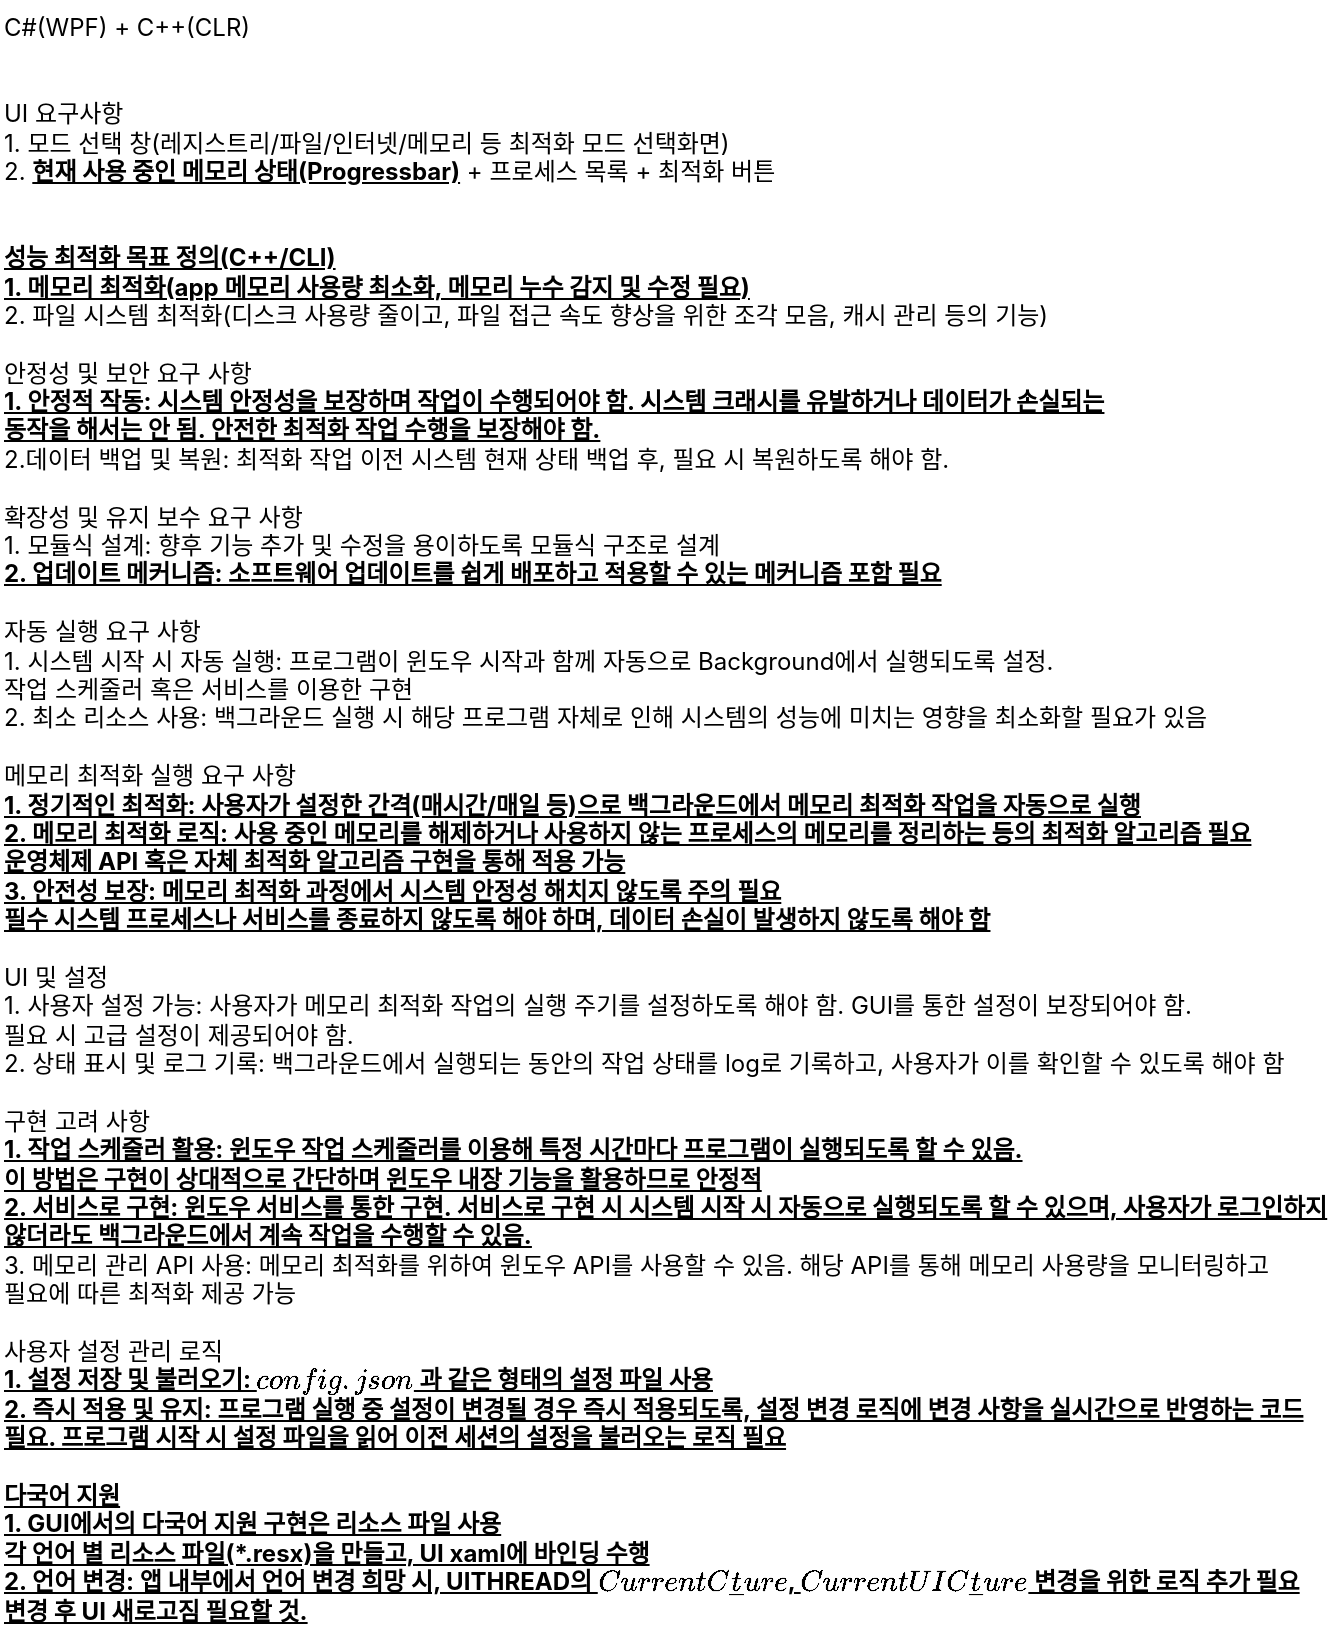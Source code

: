 <mxfile version="23.1.5" type="device" pages="3">
  <diagram name="Note" id="3Zfnaw0pozNmfTe4A1oO">
    <mxGraphModel dx="6231" dy="5565" grid="0" gridSize="10" guides="1" tooltips="1" connect="1" arrows="1" fold="1" page="0" pageScale="1" pageWidth="850" pageHeight="1100" math="0" shadow="0">
      <root>
        <mxCell id="0" />
        <mxCell id="1" parent="0" />
        <mxCell id="xV0zA_bKIiWsqJfg-lMJ-1" value="C#(WPF) + C++(CLR)&lt;br&gt;&lt;br&gt;&lt;br&gt;UI 요구사항&lt;br&gt;1. 모드 선택 창(레지스트리/파일/인터넷/메모리 등 최적화 모드 선택화면)&lt;br&gt;2. &lt;b&gt;&lt;u&gt;현재 사용 중인 메모리 상태(Progressbar)&lt;/u&gt;&lt;/b&gt; + 프로세스 목록 + 최적화 버튼&lt;br&gt;&lt;br&gt;&lt;br&gt;&lt;b&gt;&lt;u&gt;성능 최적화 목표 정의(C++/CLI)&lt;br&gt;1. 메모리 최적화(app 메모리 사용량 최소화, 메모리 누수 감지 및 수정 필요)&lt;/u&gt;&lt;/b&gt;&lt;br&gt;2. 파일 시스템 최적화(디스크 사용량 줄이고, 파일 접근 속도 향상을 위한 조각 모음, 캐시 관리 등의 기능)&lt;br&gt;&lt;br&gt;안정성 및 보안 요구 사항&lt;br&gt;&lt;b&gt;&lt;u&gt;1. 안정적 작동: 시스템 안정성을 보장하며 작업이 수행되어야 함. 시스템 크래시를 유발하거나 데이터가 손실되는&lt;br&gt;동작을 해서는 안 됨. 안전한 최적화 작업 수행을 보장해야 함.&lt;/u&gt;&lt;/b&gt;&lt;br&gt;2.데이터 백업 및 복원: 최적화 작업 이전 시스템 현재 상태 백업 후, 필요 시 복원하도록 해야 함.&lt;br&gt;&lt;br&gt;확장성 및 유지 보수 요구 사항&lt;br&gt;1. 모듈식 설계: 향후 기능 추가 및 수정을 용이하도록 모듈식 구조로 설계&lt;br&gt;&lt;b&gt;&lt;u&gt;2. 업데이트 메커니즘: 소프트웨어 업데이트를 쉽게 배포하고 적용할 수 있는 메커니즘 포함 필요&lt;/u&gt;&lt;/b&gt;&lt;br&gt;&lt;br&gt;자동 실행 요구 사항&lt;br&gt;1. 시스템 시작 시 자동 실행: 프로그램이 윈도우 시작과 함께 자동으로 Background에서 실행되도록 설정.&lt;br&gt;작업 스케줄러 혹은 서비스를 이용한 구현&lt;br&gt;2. 최소 리소스 사용: 백그라운드 실행 시 해당 프로그램 자체로 인해 시스템의 성능에 미치는 영향을 최소화할 필요가 있음&lt;br&gt;&lt;br&gt;메모리 최적화 실행 요구 사항&lt;br&gt;&lt;b&gt;&lt;u&gt;1. 정기적인 최적화: 사용자가 설정한 간격(매시간/매일 등)으로 백그라운드에서 메모리 최적화 작업을 자동으로 실행&lt;br&gt;2. 메모리 최적화 로직: 사용 중인 메모리를 해제하거나 사용하지 않는 프로세스의 메모리를 정리하는 등의 최적화 알고리즘 필요&lt;br&gt;운영체제 API 혹은 자체 최적화 알고리즘 구현을 통해 적용 가능&lt;br&gt;3. 안전성 보장: 메모리 최적화 과정에서 시스템 안정성 해치지 않도록 주의 필요&lt;br&gt;필수 시스템 프로세스나 서비스를 종료하지 않도록 해야 하며, 데이터 손실이 발생하지 않도록 해야 함&lt;/u&gt;&lt;/b&gt;&lt;br&gt;&lt;br&gt;UI 및 설정&lt;br&gt;1. 사용자 설정 가능: 사용자가 메모리 최적화 작업의 실행 주기를 설정하도록 해야 함. GUI를 통한 설정이 보장되어야 함.&lt;br&gt;필요 시 고급 설정이 제공되어야 함.&lt;br&gt;2. 상태 표시 및 로그 기록: 백그라운드에서 실행되는 동안의 작업 상태를 log로 기록하고, 사용자가 이를 확인할 수 있도록 해야 함&lt;br&gt;&lt;br&gt;구현 고려 사항&lt;br&gt;&lt;b&gt;&lt;u&gt;1. 작업 스케줄러 활용: 윈도우 작업 스케줄러를 이용해 특정 시간마다 프로그램이 실행되도록 할 수 있음.&lt;br&gt;이 방법은 구현이 상대적으로 간단하며 윈도우 내장 기능을 활용하므로 안정적&lt;br&gt;2. 서비스로 구현: 윈도우 서비스를 통한 구현. 서비스로 구현 시 시스템 시작 시 자동으로 실행되도록 할 수 있으며, 사용자가 로그인하지&lt;br&gt;않더라도 백그라운드에서 계속 작업을 수행할 수 있음.&lt;/u&gt;&lt;/b&gt;&lt;br&gt;3. 메모리 관리 API 사용: 메모리 최적화를 위하여 윈도우 API를 사용할 수 있음. 해당 API를 통해 메모리 사용량을 모니터링하고&lt;br&gt;필요에 따른 최적화 제공 가능&lt;br&gt;&lt;br&gt;사용자 설정 관리 로직&lt;br&gt;&lt;b&gt;&lt;u&gt;1. 설정 저장 및 불러오기: `config.json` 과 같은 형태의 설정 파일 사용&lt;br&gt;2. 즉시 적용 및 유지: 프로그램 실행 중 설정이 변경될 경우 즉시 적용되도록, 설정 변경 로직에 변경 사항을 실시간으로 반영하는 코드&lt;br&gt;필요. 프로그램 시작 시 설정 파일을 읽어 이전 세션의 설정을 불러오는 로직 필요&lt;br&gt;&lt;/u&gt;&lt;/b&gt;&lt;br&gt;&lt;b&gt;&lt;u&gt;다국어 지원&lt;br&gt;1. GUI에서의 다국어 지원 구현은 리소스 파일 사용&lt;br&gt;각 언어 별 리소스 파일(*.resx)을 만들고, UI xaml에 바인딩 수행&lt;br&gt;2. 언어 변경: 앱 내부에서 언어 변경 희망 시, UITHREAD의 `CurrentCulture`, `CurrentUICulture` 변경을 위한 로직 추가 필요&lt;br&gt;변경 후 UI 새로고짐 필요할 것.&lt;/u&gt;&lt;/b&gt;" style="text;html=1;strokeColor=none;fillColor=none;align=left;verticalAlign=top;rounded=0;fontFamily=SF Pro Display;" parent="1" vertex="1">
          <mxGeometry x="-5030" y="-4598" width="481" height="186" as="geometry" />
        </mxCell>
      </root>
    </mxGraphModel>
  </diagram>
  <diagram id="3BCHhAFJSzbiTQAhJHDq" name="version1">
    <mxGraphModel dx="3433" dy="2341" grid="0" gridSize="10" guides="1" tooltips="1" connect="1" arrows="1" fold="1" page="0" pageScale="1" pageWidth="850" pageHeight="1100" math="0" shadow="0">
      <root>
        <mxCell id="0" />
        <mxCell id="1" parent="0" />
        <mxCell id="a9DMgypwvxQqP-UNIdZI-3" value="Main" style="strokeWidth=1;shadow=0;dashed=0;align=center;html=1;shape=mxgraph.mockup.containers.window;align=left;verticalAlign=top;spacingLeft=8;strokeColor2=#008cff;strokeColor3=#c4c4c4;fontColor=#666666;mainText=;fontSize=17;labelBackgroundColor=none;whiteSpace=wrap;fontFamily=SF Pro Display;" parent="1" vertex="1">
          <mxGeometry x="-1067" y="-1156" width="487" height="297" as="geometry" />
        </mxCell>
        <mxCell id="X2ArkmkqPFS_o3jbjC4S-1" value="Main.xaml" style="text;html=1;strokeColor=none;fillColor=none;align=left;verticalAlign=top;whiteSpace=wrap;rounded=0;fontFamily=SF Pro Display;fontSize=14;" parent="1" vertex="1">
          <mxGeometry x="-1145" y="-1143" width="60" height="30" as="geometry" />
        </mxCell>
        <mxCell id="5NTVVo5ZDTiqUherBxus-1" value="" style="image;sketch=0;aspect=fixed;html=1;points=[];align=center;fontSize=12;image=img/lib/mscae/VirtualMachineWindows.svg;" parent="1" vertex="1">
          <mxGeometry x="-1621.89" y="-1408" width="109.78" height="101" as="geometry" />
        </mxCell>
        <mxCell id="5NTVVo5ZDTiqUherBxus-2" value="Only For Windows" style="text;html=1;strokeColor=none;fillColor=none;align=center;verticalAlign=middle;whiteSpace=wrap;rounded=0;fontFamily=SF Pro Display;fontSize=14;" parent="1" vertex="1">
          <mxGeometry x="-1640" y="-1296" width="146" height="30" as="geometry" />
        </mxCell>
        <mxCell id="5NTVVo5ZDTiqUherBxus-3" value="Visual C++&lt;br&gt;Visual C#" style="text;html=1;strokeColor=none;fillColor=none;align=left;verticalAlign=top;whiteSpace=wrap;rounded=0;fontFamily=SF Pro Display;fontSize=14;" parent="1" vertex="1">
          <mxGeometry x="-1603.11" y="-1243" width="91" height="30" as="geometry" />
        </mxCell>
        <mxCell id="5NTVVo5ZDTiqUherBxus-10" value="Optimize" style="rounded=1;html=1;shadow=0;dashed=0;whiteSpace=wrap;fontSize=14;fillColor=#666666;align=center;strokeColor=#4D4D4D;fontColor=#ffffff;fontFamily=SF Pro Display;" parent="1" vertex="1">
          <mxGeometry x="-1051" y="-1110" width="126" height="30" as="geometry" />
        </mxCell>
        <mxCell id="5NTVVo5ZDTiqUherBxus-11" value="Settings" style="rounded=1;html=1;shadow=0;dashed=0;whiteSpace=wrap;fontSize=14;fillColor=#666666;align=center;strokeColor=#4D4D4D;fontColor=#ffffff;fontFamily=SF Pro Display;" parent="1" vertex="1">
          <mxGeometry x="-910" y="-1110" width="126" height="30" as="geometry" />
        </mxCell>
        <mxCell id="ZVNCuC39Zk1hhesmhONq-1" value="&lt;h1&gt;System Info&lt;/h1&gt;&lt;div&gt;Computer Name:&amp;nbsp;&lt;/div&gt;&lt;div&gt;Operating System:&amp;nbsp;&lt;/div&gt;&lt;div&gt;&lt;br&gt;&lt;/div&gt;&lt;div&gt;Processor:&amp;nbsp;&lt;/div&gt;&lt;div&gt;Memory:&amp;nbsp;&lt;/div&gt;&lt;div&gt;Page file:&amp;nbsp;&lt;/div&gt;" style="text;html=1;strokeColor=none;fillColor=none;spacing=5;spacingTop=-20;overflow=hidden;rounded=0;whiteSpace=wrap;fontFamily=SF Pro Display;" parent="1" vertex="1">
          <mxGeometry x="-1051" y="-1074" width="225" height="149" as="geometry" />
        </mxCell>
        <mxCell id="MeVD-ACa870Jlx9xFW9A-9" style="edgeStyle=orthogonalEdgeStyle;rounded=0;orthogonalLoop=1;jettySize=auto;html=1;" parent="1" source="ZVNCuC39Zk1hhesmhONq-2" target="MeVD-ACa870Jlx9xFW9A-6" edge="1">
          <mxGeometry relative="1" as="geometry" />
        </mxCell>
        <mxCell id="ZVNCuC39Zk1hhesmhONq-2" value="Info" style="rounded=1;html=1;shadow=0;dashed=0;whiteSpace=wrap;fontSize=14;fillColor=#666666;align=center;strokeColor=#4D4D4D;fontColor=#ffffff;fontFamily=SF Pro Display;" parent="1" vertex="1">
          <mxGeometry x="-718.5" y="-1110" width="126" height="30" as="geometry" />
        </mxCell>
        <mxCell id="MeVD-ACa870Jlx9xFW9A-2" value="" style="html=1;shadow=0;dashed=0;shape=mxgraph.bootstrap.rrect;rSize=5;fillColor=#E9ECEF;strokeColor=none;" parent="1" vertex="1">
          <mxGeometry x="-1046" y="-899" width="444" height="20" as="geometry" />
        </mxCell>
        <mxCell id="MeVD-ACa870Jlx9xFW9A-3" value="" style="html=1;shadow=0;dashed=0;shape=mxgraph.bootstrap.leftButton;rSize=5;fillColor=#FFBC26;strokeColor=none;resizeHeight=1;" parent="MeVD-ACa870Jlx9xFW9A-2" vertex="1">
          <mxGeometry width="116" height="20" relative="1" as="geometry" />
        </mxCell>
        <mxCell id="MeVD-ACa870Jlx9xFW9A-4" value="n %" style="text;html=1;strokeColor=none;fillColor=none;align=right;verticalAlign=top;whiteSpace=wrap;rounded=0;fontFamily=SF Pro Display;fontSize=14;" parent="1" vertex="1">
          <mxGeometry x="-662" y="-925" width="60" height="30" as="geometry" />
        </mxCell>
        <mxCell id="MeVD-ACa870Jlx9xFW9A-5" value="mb / mb used" style="text;html=1;strokeColor=none;fillColor=none;align=left;verticalAlign=top;whiteSpace=wrap;rounded=0;fontFamily=SF Pro Display;fontSize=14;" parent="1" vertex="1">
          <mxGeometry x="-1047" y="-925" width="130" height="30" as="geometry" />
        </mxCell>
        <mxCell id="MeVD-ACa870Jlx9xFW9A-6" value="Info" style="strokeWidth=1;shadow=0;dashed=0;align=center;html=1;shape=mxgraph.mockup.containers.window;align=left;verticalAlign=top;spacingLeft=8;strokeColor2=#008cff;strokeColor3=#c4c4c4;fontColor=#666666;mainText=;fontSize=17;labelBackgroundColor=none;whiteSpace=wrap;fontFamily=SF Pro Display;" parent="1" vertex="1">
          <mxGeometry x="-473" y="-1285" width="411" height="205" as="geometry" />
        </mxCell>
        <mxCell id="MeVD-ACa870Jlx9xFW9A-7" value="Info.xaml" style="text;html=1;strokeColor=none;fillColor=none;align=left;verticalAlign=top;whiteSpace=wrap;rounded=0;fontFamily=SF Pro Display;fontSize=14;" parent="1" vertex="1">
          <mxGeometry x="-538" y="-1280" width="60" height="30" as="geometry" />
        </mxCell>
        <mxCell id="MeVD-ACa870Jlx9xFW9A-8" value="Check for update" style="rounded=1;html=1;shadow=0;dashed=0;whiteSpace=wrap;fontSize=14;fillColor=#666666;align=center;strokeColor=#4D4D4D;fontColor=#ffffff;fontFamily=SF Pro Display;" parent="1" vertex="1">
          <mxGeometry x="-449" y="-1232" width="174" height="30" as="geometry" />
        </mxCell>
        <mxCell id="MeVD-ACa870Jlx9xFW9A-10" value="&lt;h1&gt;OptiPulse&lt;/h1&gt;&lt;div&gt;Current Version:&amp;nbsp;&lt;/div&gt;&lt;div&gt;Latest Version:&amp;nbsp;&lt;/div&gt;" style="text;html=1;strokeColor=none;fillColor=none;spacing=5;spacingTop=-20;overflow=hidden;rounded=0;whiteSpace=wrap;fontFamily=SF Pro Display;" parent="1" vertex="1">
          <mxGeometry x="-449" y="-1192" width="226" height="92" as="geometry" />
        </mxCell>
        <mxCell id="MeVD-ACa870Jlx9xFW9A-11" value="Settings" style="strokeWidth=1;shadow=0;dashed=0;align=center;html=1;shape=mxgraph.mockup.containers.window;align=left;verticalAlign=top;spacingLeft=8;strokeColor2=#008cff;strokeColor3=#c4c4c4;fontColor=#666666;mainText=;fontSize=17;labelBackgroundColor=none;whiteSpace=wrap;fontFamily=SF Pro Display;" parent="1" vertex="1">
          <mxGeometry x="-1248" y="-1488" width="450" height="222" as="geometry" />
        </mxCell>
        <mxCell id="MeVD-ACa870Jlx9xFW9A-12" value="Launch on Windows Startup" style="rounded=1;fillColor=#F0F2F5;strokeColor=#D8DCE3;align=left;verticalAlign=middle;fontStyle=0;fontSize=14;labelPosition=right;verticalLabelPosition=middle;spacingLeft=10;html=1;shadow=0;dashed=0;fontFamily=SF Pro Display;" parent="1" vertex="1">
          <mxGeometry x="-1235" y="-1361" width="12" height="12" as="geometry" />
        </mxCell>
        <mxCell id="UaumwbnEJ7-n5Fnz4-d0-1" value="English" style="strokeWidth=1;html=1;shadow=0;dashed=0;shape=mxgraph.ios.iComboBox;spacingTop=2;spacingLeft=2;align=left;strokeColor=#444444;fontColor=#666666;buttonText=;fontSize=12;fillColor=#dddddd;fillColor2=#3D5565;sketch=0;whiteSpace=wrap;fontFamily=SF Pro Display;" parent="1" vertex="1">
          <mxGeometry x="-1159" y="-1439.5" width="131" height="23" as="geometry" />
        </mxCell>
        <mxCell id="UaumwbnEJ7-n5Fnz4-d0-3" value="Language" style="text;html=1;strokeColor=none;fillColor=none;align=left;verticalAlign=top;whiteSpace=wrap;rounded=0;fontFamily=SF Pro Display;fontSize=14;" parent="1" vertex="1">
          <mxGeometry x="-1235" y="-1443" width="60" height="30" as="geometry" />
        </mxCell>
        <mxCell id="UaumwbnEJ7-n5Fnz4-d0-6" value="Apply" style="rounded=1;html=1;shadow=0;dashed=0;whiteSpace=wrap;fontSize=14;fillColor=#666666;align=center;strokeColor=#4D4D4D;fontColor=#ffffff;fontFamily=SF Pro Display;" parent="1" vertex="1">
          <mxGeometry x="-942" y="-1312" width="126" height="30" as="geometry" />
        </mxCell>
        <mxCell id="UaumwbnEJ7-n5Fnz4-d0-7" value="Automatic Optimization Interval" style="text;html=1;strokeColor=none;fillColor=none;align=left;verticalAlign=top;whiteSpace=wrap;rounded=0;fontFamily=SF Pro Display;fontSize=14;" parent="1" vertex="1">
          <mxGeometry x="-1235" y="-1406" width="211" height="30" as="geometry" />
        </mxCell>
        <mxCell id="UaumwbnEJ7-n5Fnz4-d0-8" value="1 hours" style="strokeWidth=1;html=1;shadow=0;dashed=0;shape=mxgraph.ios.iComboBox;spacingTop=2;spacingLeft=2;align=left;strokeColor=#444444;fontColor=#666666;buttonText=;fontSize=12;fillColor=#dddddd;fillColor2=#3D5565;sketch=0;whiteSpace=wrap;fontFamily=SF Pro Display;" parent="1" vertex="1">
          <mxGeometry x="-1021" y="-1402.5" width="131" height="23" as="geometry" />
        </mxCell>
        <mxCell id="UaumwbnEJ7-n5Fnz4-d0-9" style="edgeStyle=orthogonalEdgeStyle;rounded=0;orthogonalLoop=1;jettySize=auto;html=1;entryX=0.698;entryY=1.014;entryDx=0;entryDy=0;entryPerimeter=0;" parent="1" source="5NTVVo5ZDTiqUherBxus-11" target="MeVD-ACa870Jlx9xFW9A-11" edge="1">
          <mxGeometry relative="1" as="geometry" />
        </mxCell>
        <mxCell id="UaumwbnEJ7-n5Fnz4-d0-10" value="Settings.xaml" style="text;html=1;strokeColor=none;fillColor=none;align=left;verticalAlign=top;whiteSpace=wrap;rounded=0;fontFamily=SF Pro Display;fontSize=14;" parent="1" vertex="1">
          <mxGeometry x="-1349" y="-1460" width="60" height="30" as="geometry" />
        </mxCell>
        <mxCell id="yhCnuyUfRfDw0pVGO4mp-2" value="Main" style="swimlane;fontStyle=2;align=center;verticalAlign=top;childLayout=stackLayout;horizontal=1;startSize=26;horizontalStack=0;resizeParent=1;resizeLast=0;collapsible=1;marginBottom=0;rounded=0;shadow=0;strokeWidth=1;fontFamily=SF Pro Display;" parent="1" vertex="1">
          <mxGeometry x="-1231" y="-738" width="193" height="120" as="geometry">
            <mxRectangle x="230" y="140" width="160" height="26" as="alternateBounds" />
          </mxGeometry>
        </mxCell>
        <mxCell id="yhCnuyUfRfDw0pVGO4mp-3" value="- _dataContext : MainViewModel" style="text;align=left;verticalAlign=top;spacingLeft=4;spacingRight=4;overflow=hidden;rotatable=0;points=[[0,0.5],[1,0.5]];portConstraint=eastwest;fontFamily=SF Pro Display;" parent="yhCnuyUfRfDw0pVGO4mp-2" vertex="1">
          <mxGeometry y="26" width="193" height="26" as="geometry" />
        </mxCell>
        <mxCell id="yhCnuyUfRfDw0pVGO4mp-6" value="" style="line;html=1;strokeWidth=1;align=left;verticalAlign=middle;spacingTop=-1;spacingLeft=3;spacingRight=3;rotatable=0;labelPosition=right;points=[];portConstraint=eastwest;fontFamily=SF Pro Display;" parent="yhCnuyUfRfDw0pVGO4mp-2" vertex="1">
          <mxGeometry y="52" width="193" height="8" as="geometry" />
        </mxCell>
        <mxCell id="yhCnuyUfRfDw0pVGO4mp-7" value="+ " style="text;align=left;verticalAlign=top;spacingLeft=4;spacingRight=4;overflow=hidden;rotatable=0;points=[[0,0.5],[1,0.5]];portConstraint=eastwest;fontFamily=SF Pro Display;" parent="yhCnuyUfRfDw0pVGO4mp-2" vertex="1">
          <mxGeometry y="60" width="193" height="26" as="geometry" />
        </mxCell>
        <mxCell id="yhCnuyUfRfDw0pVGO4mp-8" value="" style="line;html=1;strokeWidth=1;align=left;verticalAlign=middle;spacingTop=-1;spacingLeft=3;spacingRight=3;rotatable=0;labelPosition=right;points=[];portConstraint=eastwest;fontFamily=SF Pro Display;" parent="yhCnuyUfRfDw0pVGO4mp-2" vertex="1">
          <mxGeometry y="86" width="193" height="8" as="geometry" />
        </mxCell>
        <mxCell id="yhCnuyUfRfDw0pVGO4mp-9" value="+ " style="text;align=left;verticalAlign=top;spacingLeft=4;spacingRight=4;overflow=hidden;rotatable=0;points=[[0,0.5],[1,0.5]];portConstraint=eastwest;fontFamily=SF Pro Display;" parent="yhCnuyUfRfDw0pVGO4mp-2" vertex="1">
          <mxGeometry y="94" width="193" height="26" as="geometry" />
        </mxCell>
        <mxCell id="D43k7bPSxAePFMjNc4Ca-19" value="Implement" style="edgeStyle=orthogonalEdgeStyle;rounded=0;orthogonalLoop=1;jettySize=auto;html=1;entryX=0.5;entryY=1;entryDx=0;entryDy=0;fontFamily=SF Pro Display;dashed=1;endArrow=block;endFill=0;" parent="1" source="D43k7bPSxAePFMjNc4Ca-1" target="D43k7bPSxAePFMjNc4Ca-17" edge="1">
          <mxGeometry relative="1" as="geometry">
            <Array as="points">
              <mxPoint x="-778" y="-774" />
              <mxPoint x="-655" y="-774" />
            </Array>
          </mxGeometry>
        </mxCell>
        <mxCell id="D43k7bPSxAePFMjNc4Ca-1" value="MainViewModel" style="swimlane;fontStyle=2;align=center;verticalAlign=top;childLayout=stackLayout;horizontal=1;startSize=26;horizontalStack=0;resizeParent=1;resizeLast=0;collapsible=1;marginBottom=0;rounded=0;shadow=0;strokeWidth=1;fontFamily=SF Pro Display;" parent="1" vertex="1">
          <mxGeometry x="-980" y="-760" width="284" height="207" as="geometry">
            <mxRectangle x="230" y="140" width="160" height="26" as="alternateBounds" />
          </mxGeometry>
        </mxCell>
        <mxCell id="D43k7bPSxAePFMjNc4Ca-2" value="-" style="text;align=left;verticalAlign=top;spacingLeft=4;spacingRight=4;overflow=hidden;rotatable=0;points=[[0,0.5],[1,0.5]];portConstraint=eastwest;fontFamily=SF Pro Display;" parent="D43k7bPSxAePFMjNc4Ca-1" vertex="1">
          <mxGeometry y="26" width="284" height="26" as="geometry" />
        </mxCell>
        <mxCell id="D43k7bPSxAePFMjNc4Ca-3" value="" style="line;html=1;strokeWidth=1;align=left;verticalAlign=middle;spacingTop=-1;spacingLeft=3;spacingRight=3;rotatable=0;labelPosition=right;points=[];portConstraint=eastwest;fontFamily=SF Pro Display;" parent="D43k7bPSxAePFMjNc4Ca-1" vertex="1">
          <mxGeometry y="52" width="284" height="8" as="geometry" />
        </mxCell>
        <mxCell id="D43k7bPSxAePFMjNc4Ca-4" value="+ MemoryStatus : int { get; set; }&#xa;+ NavigateSettingsCommand : ICommand { get; }&#xa;+ NavigateInfoCommand : ICommand { get; }&#xa;+ OptimizeMemoryCommand : ICommand { get; }" style="text;align=left;verticalAlign=top;spacingLeft=4;spacingRight=4;overflow=hidden;rotatable=0;points=[[0,0.5],[1,0.5]];portConstraint=eastwest;fontFamily=SF Pro Display;" parent="D43k7bPSxAePFMjNc4Ca-1" vertex="1">
          <mxGeometry y="60" width="284" height="69" as="geometry" />
        </mxCell>
        <mxCell id="D43k7bPSxAePFMjNc4Ca-5" value="" style="line;html=1;strokeWidth=1;align=left;verticalAlign=middle;spacingTop=-1;spacingLeft=3;spacingRight=3;rotatable=0;labelPosition=right;points=[];portConstraint=eastwest;fontFamily=SF Pro Display;" parent="D43k7bPSxAePFMjNc4Ca-1" vertex="1">
          <mxGeometry y="129" width="284" height="8" as="geometry" />
        </mxCell>
        <mxCell id="D43k7bPSxAePFMjNc4Ca-6" value="- NavigateSettings() : void&#xa;- NavigateInfo() : void&#xa;- OptimizeMemory() : void&#xa;+ NotifyPropertyChanged(string) : void" style="text;align=left;verticalAlign=top;spacingLeft=4;spacingRight=4;overflow=hidden;rotatable=0;points=[[0,0.5],[1,0.5]];portConstraint=eastwest;fontFamily=SF Pro Display;" parent="D43k7bPSxAePFMjNc4Ca-1" vertex="1">
          <mxGeometry y="137" width="284" height="70" as="geometry" />
        </mxCell>
        <mxCell id="D43k7bPSxAePFMjNc4Ca-9" value="Composition" style="edgeStyle=orthogonalEdgeStyle;rounded=0;orthogonalLoop=1;jettySize=auto;html=1;entryX=0.5;entryY=0;entryDx=0;entryDy=0;endArrow=diamondThin;endFill=1;" parent="1" source="yhCnuyUfRfDw0pVGO4mp-3" target="D43k7bPSxAePFMjNc4Ca-1" edge="1">
          <mxGeometry x="0.376" y="13" relative="1" as="geometry">
            <Array as="points">
              <mxPoint x="-1014" y="-700" />
              <mxPoint x="-1014" y="-775" />
              <mxPoint x="-838" y="-775" />
            </Array>
            <mxPoint as="offset" />
          </mxGeometry>
        </mxCell>
        <mxCell id="D43k7bPSxAePFMjNc4Ca-17" value="&amp;lt;Interface&amp;gt;&lt;br&gt;INotifyPropertyChanged" style="rounded=0;whiteSpace=wrap;html=1;fontFamily=SF Pro Display;" parent="1" vertex="1">
          <mxGeometry x="-741" y="-836" width="171" height="41" as="geometry" />
        </mxCell>
        <mxCell id="D43k7bPSxAePFMjNc4Ca-20" value="Info" style="swimlane;fontStyle=2;align=center;verticalAlign=top;childLayout=stackLayout;horizontal=1;startSize=26;horizontalStack=0;resizeParent=1;resizeLast=0;collapsible=1;marginBottom=0;rounded=0;shadow=0;strokeWidth=1;fontFamily=SF Pro Display;" parent="1" vertex="1">
          <mxGeometry x="-294" y="-767" width="193" height="120" as="geometry">
            <mxRectangle x="230" y="140" width="160" height="26" as="alternateBounds" />
          </mxGeometry>
        </mxCell>
        <mxCell id="D43k7bPSxAePFMjNc4Ca-21" value="- _dataContext : InfoViewModel" style="text;align=left;verticalAlign=top;spacingLeft=4;spacingRight=4;overflow=hidden;rotatable=0;points=[[0,0.5],[1,0.5]];portConstraint=eastwest;fontFamily=SF Pro Display;" parent="D43k7bPSxAePFMjNc4Ca-20" vertex="1">
          <mxGeometry y="26" width="193" height="26" as="geometry" />
        </mxCell>
        <mxCell id="D43k7bPSxAePFMjNc4Ca-22" value="" style="line;html=1;strokeWidth=1;align=left;verticalAlign=middle;spacingTop=-1;spacingLeft=3;spacingRight=3;rotatable=0;labelPosition=right;points=[];portConstraint=eastwest;fontFamily=SF Pro Display;" parent="D43k7bPSxAePFMjNc4Ca-20" vertex="1">
          <mxGeometry y="52" width="193" height="8" as="geometry" />
        </mxCell>
        <mxCell id="D43k7bPSxAePFMjNc4Ca-23" value="+ " style="text;align=left;verticalAlign=top;spacingLeft=4;spacingRight=4;overflow=hidden;rotatable=0;points=[[0,0.5],[1,0.5]];portConstraint=eastwest;fontFamily=SF Pro Display;" parent="D43k7bPSxAePFMjNc4Ca-20" vertex="1">
          <mxGeometry y="60" width="193" height="26" as="geometry" />
        </mxCell>
        <mxCell id="D43k7bPSxAePFMjNc4Ca-24" value="" style="line;html=1;strokeWidth=1;align=left;verticalAlign=middle;spacingTop=-1;spacingLeft=3;spacingRight=3;rotatable=0;labelPosition=right;points=[];portConstraint=eastwest;fontFamily=SF Pro Display;" parent="D43k7bPSxAePFMjNc4Ca-20" vertex="1">
          <mxGeometry y="86" width="193" height="8" as="geometry" />
        </mxCell>
        <mxCell id="D43k7bPSxAePFMjNc4Ca-25" value="+ " style="text;align=left;verticalAlign=top;spacingLeft=4;spacingRight=4;overflow=hidden;rotatable=0;points=[[0,0.5],[1,0.5]];portConstraint=eastwest;fontFamily=SF Pro Display;" parent="D43k7bPSxAePFMjNc4Ca-20" vertex="1">
          <mxGeometry y="94" width="193" height="26" as="geometry" />
        </mxCell>
        <mxCell id="D43k7bPSxAePFMjNc4Ca-32" value="InfoViewModel" style="swimlane;fontStyle=2;align=center;verticalAlign=top;childLayout=stackLayout;horizontal=1;startSize=26;horizontalStack=0;resizeParent=1;resizeLast=0;collapsible=1;marginBottom=0;rounded=0;shadow=0;strokeWidth=1;fontFamily=SF Pro Display;" parent="1" vertex="1">
          <mxGeometry x="-563" y="-675" width="237" height="136" as="geometry">
            <mxRectangle x="230" y="140" width="160" height="26" as="alternateBounds" />
          </mxGeometry>
        </mxCell>
        <mxCell id="D43k7bPSxAePFMjNc4Ca-33" value="-" style="text;align=left;verticalAlign=top;spacingLeft=4;spacingRight=4;overflow=hidden;rotatable=0;points=[[0,0.5],[1,0.5]];portConstraint=eastwest;fontFamily=SF Pro Display;" parent="D43k7bPSxAePFMjNc4Ca-32" vertex="1">
          <mxGeometry y="26" width="237" height="26" as="geometry" />
        </mxCell>
        <mxCell id="D43k7bPSxAePFMjNc4Ca-34" value="" style="line;html=1;strokeWidth=1;align=left;verticalAlign=middle;spacingTop=-1;spacingLeft=3;spacingRight=3;rotatable=0;labelPosition=right;points=[];portConstraint=eastwest;fontFamily=SF Pro Display;" parent="D43k7bPSxAePFMjNc4Ca-32" vertex="1">
          <mxGeometry y="52" width="237" height="8" as="geometry" />
        </mxCell>
        <mxCell id="D43k7bPSxAePFMjNc4Ca-35" value="+ CheckForUpdateCommand : ICommand" style="text;align=left;verticalAlign=top;spacingLeft=4;spacingRight=4;overflow=hidden;rotatable=0;points=[[0,0.5],[1,0.5]];portConstraint=eastwest;fontFamily=SF Pro Display;" parent="D43k7bPSxAePFMjNc4Ca-32" vertex="1">
          <mxGeometry y="60" width="237" height="26" as="geometry" />
        </mxCell>
        <mxCell id="D43k7bPSxAePFMjNc4Ca-36" value="" style="line;html=1;strokeWidth=1;align=left;verticalAlign=middle;spacingTop=-1;spacingLeft=3;spacingRight=3;rotatable=0;labelPosition=right;points=[];portConstraint=eastwest;fontFamily=SF Pro Display;" parent="D43k7bPSxAePFMjNc4Ca-32" vertex="1">
          <mxGeometry y="86" width="237" height="8" as="geometry" />
        </mxCell>
        <mxCell id="D43k7bPSxAePFMjNc4Ca-37" value="- CheckForUpdate() : void&#xa;+ NotifyPropertyChanged(string) : void" style="text;align=left;verticalAlign=top;spacingLeft=4;spacingRight=4;overflow=hidden;rotatable=0;points=[[0,0.5],[1,0.5]];portConstraint=eastwest;fontFamily=SF Pro Display;" parent="D43k7bPSxAePFMjNc4Ca-32" vertex="1">
          <mxGeometry y="94" width="237" height="42" as="geometry" />
        </mxCell>
        <mxCell id="D43k7bPSxAePFMjNc4Ca-41" value="SettingsViewModel" style="swimlane;fontStyle=2;align=center;verticalAlign=top;childLayout=stackLayout;horizontal=1;startSize=26;horizontalStack=0;resizeParent=1;resizeLast=0;collapsible=1;marginBottom=0;rounded=0;shadow=0;strokeWidth=1;fontFamily=SF Pro Display;" parent="1" vertex="1">
          <mxGeometry x="-948" y="-239" width="239" height="136" as="geometry">
            <mxRectangle x="230" y="140" width="160" height="26" as="alternateBounds" />
          </mxGeometry>
        </mxCell>
        <mxCell id="D43k7bPSxAePFMjNc4Ca-42" value="-" style="text;align=left;verticalAlign=top;spacingLeft=4;spacingRight=4;overflow=hidden;rotatable=0;points=[[0,0.5],[1,0.5]];portConstraint=eastwest;fontFamily=SF Pro Display;" parent="D43k7bPSxAePFMjNc4Ca-41" vertex="1">
          <mxGeometry y="26" width="239" height="26" as="geometry" />
        </mxCell>
        <mxCell id="D43k7bPSxAePFMjNc4Ca-43" value="" style="line;html=1;strokeWidth=1;align=left;verticalAlign=middle;spacingTop=-1;spacingLeft=3;spacingRight=3;rotatable=0;labelPosition=right;points=[];portConstraint=eastwest;fontFamily=SF Pro Display;" parent="D43k7bPSxAePFMjNc4Ca-41" vertex="1">
          <mxGeometry y="52" width="239" height="8" as="geometry" />
        </mxCell>
        <mxCell id="D43k7bPSxAePFMjNc4Ca-44" value="+ ApplyCommand : ICommand" style="text;align=left;verticalAlign=top;spacingLeft=4;spacingRight=4;overflow=hidden;rotatable=0;points=[[0,0.5],[1,0.5]];portConstraint=eastwest;fontFamily=SF Pro Display;" parent="D43k7bPSxAePFMjNc4Ca-41" vertex="1">
          <mxGeometry y="60" width="239" height="26" as="geometry" />
        </mxCell>
        <mxCell id="D43k7bPSxAePFMjNc4Ca-45" value="" style="line;html=1;strokeWidth=1;align=left;verticalAlign=middle;spacingTop=-1;spacingLeft=3;spacingRight=3;rotatable=0;labelPosition=right;points=[];portConstraint=eastwest;fontFamily=SF Pro Display;" parent="D43k7bPSxAePFMjNc4Ca-41" vertex="1">
          <mxGeometry y="86" width="239" height="8" as="geometry" />
        </mxCell>
        <mxCell id="D43k7bPSxAePFMjNc4Ca-46" value="- ApplySettings() : void&#xa;+ NotifyPropertyChanged(string) : void" style="text;align=left;verticalAlign=top;spacingLeft=4;spacingRight=4;overflow=hidden;rotatable=0;points=[[0,0.5],[1,0.5]];portConstraint=eastwest;fontFamily=SF Pro Display;" parent="D43k7bPSxAePFMjNc4Ca-41" vertex="1">
          <mxGeometry y="94" width="239" height="42" as="geometry" />
        </mxCell>
        <mxCell id="D43k7bPSxAePFMjNc4Ca-47" value="Implement" style="edgeStyle=orthogonalEdgeStyle;rounded=0;orthogonalLoop=1;jettySize=auto;html=1;entryX=0.838;entryY=1.016;entryDx=0;entryDy=0;entryPerimeter=0;endArrow=block;endFill=0;dashed=1;" parent="1" source="D43k7bPSxAePFMjNc4Ca-32" target="D43k7bPSxAePFMjNc4Ca-17" edge="1">
          <mxGeometry x="-0.285" y="-11" relative="1" as="geometry">
            <mxPoint x="-494.81" y="-733.959" as="targetPoint" />
            <Array as="points">
              <mxPoint x="-422" y="-704" />
              <mxPoint x="-598" y="-704" />
            </Array>
            <mxPoint as="offset" />
          </mxGeometry>
        </mxCell>
        <mxCell id="D43k7bPSxAePFMjNc4Ca-48" value="Implement" style="edgeStyle=orthogonalEdgeStyle;rounded=0;orthogonalLoop=1;jettySize=auto;html=1;entryX=0.653;entryY=1.001;entryDx=0;entryDy=0;entryPerimeter=0;dashed=1;endArrow=block;endFill=0;" parent="1" source="D43k7bPSxAePFMjNc4Ca-41" target="D43k7bPSxAePFMjNc4Ca-17" edge="1">
          <mxGeometry relative="1" as="geometry" />
        </mxCell>
        <mxCell id="D43k7bPSxAePFMjNc4Ca-49" value="Settings" style="swimlane;fontStyle=2;align=center;verticalAlign=top;childLayout=stackLayout;horizontal=1;startSize=26;horizontalStack=0;resizeParent=1;resizeLast=0;collapsible=1;marginBottom=0;rounded=0;shadow=0;strokeWidth=1;fontFamily=SF Pro Display;" parent="1" vertex="1">
          <mxGeometry x="-649" y="-337" width="160" height="120" as="geometry">
            <mxRectangle x="230" y="140" width="160" height="26" as="alternateBounds" />
          </mxGeometry>
        </mxCell>
        <mxCell id="D43k7bPSxAePFMjNc4Ca-50" value="-" style="text;align=left;verticalAlign=top;spacingLeft=4;spacingRight=4;overflow=hidden;rotatable=0;points=[[0,0.5],[1,0.5]];portConstraint=eastwest;fontFamily=SF Pro Display;" parent="D43k7bPSxAePFMjNc4Ca-49" vertex="1">
          <mxGeometry y="26" width="160" height="26" as="geometry" />
        </mxCell>
        <mxCell id="D43k7bPSxAePFMjNc4Ca-51" value="" style="line;html=1;strokeWidth=1;align=left;verticalAlign=middle;spacingTop=-1;spacingLeft=3;spacingRight=3;rotatable=0;labelPosition=right;points=[];portConstraint=eastwest;fontFamily=SF Pro Display;" parent="D43k7bPSxAePFMjNc4Ca-49" vertex="1">
          <mxGeometry y="52" width="160" height="8" as="geometry" />
        </mxCell>
        <mxCell id="D43k7bPSxAePFMjNc4Ca-52" value="+ " style="text;align=left;verticalAlign=top;spacingLeft=4;spacingRight=4;overflow=hidden;rotatable=0;points=[[0,0.5],[1,0.5]];portConstraint=eastwest;fontFamily=SF Pro Display;" parent="D43k7bPSxAePFMjNc4Ca-49" vertex="1">
          <mxGeometry y="60" width="160" height="26" as="geometry" />
        </mxCell>
        <mxCell id="D43k7bPSxAePFMjNc4Ca-53" value="" style="line;html=1;strokeWidth=1;align=left;verticalAlign=middle;spacingTop=-1;spacingLeft=3;spacingRight=3;rotatable=0;labelPosition=right;points=[];portConstraint=eastwest;fontFamily=SF Pro Display;" parent="D43k7bPSxAePFMjNc4Ca-49" vertex="1">
          <mxGeometry y="86" width="160" height="8" as="geometry" />
        </mxCell>
        <mxCell id="D43k7bPSxAePFMjNc4Ca-54" value="+ " style="text;align=left;verticalAlign=top;spacingLeft=4;spacingRight=4;overflow=hidden;rotatable=0;points=[[0,0.5],[1,0.5]];portConstraint=eastwest;fontFamily=SF Pro Display;" parent="D43k7bPSxAePFMjNc4Ca-49" vertex="1">
          <mxGeometry y="94" width="160" height="26" as="geometry" />
        </mxCell>
        <mxCell id="D43k7bPSxAePFMjNc4Ca-56" value="Composition" style="edgeStyle=orthogonalEdgeStyle;rounded=0;orthogonalLoop=1;jettySize=auto;html=1;entryX=0.685;entryY=-0.004;entryDx=0;entryDy=0;entryPerimeter=0;endArrow=diamondThin;endFill=1;" parent="1" source="D43k7bPSxAePFMjNc4Ca-50" target="D43k7bPSxAePFMjNc4Ca-41" edge="1">
          <mxGeometry x="0.035" y="-16" relative="1" as="geometry">
            <Array as="points">
              <mxPoint x="-785" y="-300" />
              <mxPoint x="-785" y="-246" />
              <mxPoint x="-784" y="-246" />
            </Array>
            <mxPoint as="offset" />
          </mxGeometry>
        </mxCell>
        <mxCell id="D43k7bPSxAePFMjNc4Ca-57" value="Composition" style="edgeStyle=orthogonalEdgeStyle;rounded=0;orthogonalLoop=1;jettySize=auto;html=1;entryX=0.663;entryY=-0.002;entryDx=0;entryDy=0;entryPerimeter=0;endArrow=diamondThin;endFill=1;" parent="1" source="D43k7bPSxAePFMjNc4Ca-21" target="D43k7bPSxAePFMjNc4Ca-32" edge="1">
          <mxGeometry x="-0.31" y="-13" relative="1" as="geometry">
            <mxPoint as="offset" />
          </mxGeometry>
        </mxCell>
        <mxCell id="D43k7bPSxAePFMjNc4Ca-65" value="Implement" style="edgeStyle=orthogonalEdgeStyle;rounded=0;orthogonalLoop=1;jettySize=auto;html=1;entryX=0.5;entryY=1;entryDx=0;entryDy=0;endArrow=block;endFill=0;dashed=1;" parent="1" source="D43k7bPSxAePFMjNc4Ca-58" target="D43k7bPSxAePFMjNc4Ca-64" edge="1">
          <mxGeometry relative="1" as="geometry" />
        </mxCell>
        <mxCell id="D43k7bPSxAePFMjNc4Ca-66" value="Composition" style="edgeStyle=orthogonalEdgeStyle;rounded=0;orthogonalLoop=1;jettySize=auto;html=1;entryX=1;entryY=0.5;entryDx=0;entryDy=0;endArrow=diamondThin;endFill=1;" parent="1" source="D43k7bPSxAePFMjNc4Ca-58" target="D43k7bPSxAePFMjNc4Ca-4" edge="1">
          <mxGeometry x="-0.092" relative="1" as="geometry">
            <Array as="points">
              <mxPoint x="-930" y="-538" />
              <mxPoint x="-644" y="-538" />
              <mxPoint x="-644" y="-665" />
              <mxPoint x="-691" y="-665" />
            </Array>
            <mxPoint as="offset" />
          </mxGeometry>
        </mxCell>
        <mxCell id="D43k7bPSxAePFMjNc4Ca-58" value="RelayCommand" style="swimlane;fontStyle=2;align=center;verticalAlign=top;childLayout=stackLayout;horizontal=1;startSize=26;horizontalStack=0;resizeParent=1;resizeLast=0;collapsible=1;marginBottom=0;rounded=0;shadow=0;strokeWidth=1;fontFamily=SF Pro Display;" parent="1" vertex="1">
          <mxGeometry x="-1038" y="-476" width="179" height="120" as="geometry">
            <mxRectangle x="230" y="140" width="160" height="26" as="alternateBounds" />
          </mxGeometry>
        </mxCell>
        <mxCell id="D43k7bPSxAePFMjNc4Ca-59" value="-" style="text;align=left;verticalAlign=top;spacingLeft=4;spacingRight=4;overflow=hidden;rotatable=0;points=[[0,0.5],[1,0.5]];portConstraint=eastwest;fontFamily=SF Pro Display;" parent="D43k7bPSxAePFMjNc4Ca-58" vertex="1">
          <mxGeometry y="26" width="179" height="26" as="geometry" />
        </mxCell>
        <mxCell id="D43k7bPSxAePFMjNc4Ca-60" value="" style="line;html=1;strokeWidth=1;align=left;verticalAlign=middle;spacingTop=-1;spacingLeft=3;spacingRight=3;rotatable=0;labelPosition=right;points=[];portConstraint=eastwest;fontFamily=SF Pro Display;" parent="D43k7bPSxAePFMjNc4Ca-58" vertex="1">
          <mxGeometry y="52" width="179" height="8" as="geometry" />
        </mxCell>
        <mxCell id="D43k7bPSxAePFMjNc4Ca-61" value="+ " style="text;align=left;verticalAlign=top;spacingLeft=4;spacingRight=4;overflow=hidden;rotatable=0;points=[[0,0.5],[1,0.5]];portConstraint=eastwest;fontFamily=SF Pro Display;" parent="D43k7bPSxAePFMjNc4Ca-58" vertex="1">
          <mxGeometry y="60" width="179" height="26" as="geometry" />
        </mxCell>
        <mxCell id="D43k7bPSxAePFMjNc4Ca-62" value="" style="line;html=1;strokeWidth=1;align=left;verticalAlign=middle;spacingTop=-1;spacingLeft=3;spacingRight=3;rotatable=0;labelPosition=right;points=[];portConstraint=eastwest;fontFamily=SF Pro Display;" parent="D43k7bPSxAePFMjNc4Ca-58" vertex="1">
          <mxGeometry y="86" width="179" height="8" as="geometry" />
        </mxCell>
        <mxCell id="D43k7bPSxAePFMjNc4Ca-63" value="+ " style="text;align=left;verticalAlign=top;spacingLeft=4;spacingRight=4;overflow=hidden;rotatable=0;points=[[0,0.5],[1,0.5]];portConstraint=eastwest;fontFamily=SF Pro Display;" parent="D43k7bPSxAePFMjNc4Ca-58" vertex="1">
          <mxGeometry y="94" width="179" height="26" as="geometry" />
        </mxCell>
        <mxCell id="D43k7bPSxAePFMjNc4Ca-64" value="&amp;lt;Interface&amp;gt;&lt;br&gt;ICommand" style="rounded=0;whiteSpace=wrap;html=1;fontFamily=SF Pro Display;" parent="1" vertex="1">
          <mxGeometry x="-1187" y="-559" width="171" height="41" as="geometry" />
        </mxCell>
        <mxCell id="D43k7bPSxAePFMjNc4Ca-73" value="NativeCode" style="swimlane;fontStyle=2;align=center;verticalAlign=top;childLayout=stackLayout;horizontal=1;startSize=26;horizontalStack=0;resizeParent=1;resizeLast=0;collapsible=1;marginBottom=0;rounded=0;shadow=0;strokeWidth=1;fontFamily=SF Pro Display;strokeColor=#FF73DE;" parent="1" vertex="1">
          <mxGeometry x="-1568" y="-561" width="179" height="120" as="geometry">
            <mxRectangle x="230" y="140" width="160" height="26" as="alternateBounds" />
          </mxGeometry>
        </mxCell>
        <mxCell id="D43k7bPSxAePFMjNc4Ca-74" value="-" style="text;align=left;verticalAlign=top;spacingLeft=4;spacingRight=4;overflow=hidden;rotatable=0;points=[[0,0.5],[1,0.5]];portConstraint=eastwest;fontFamily=SF Pro Display;" parent="D43k7bPSxAePFMjNc4Ca-73" vertex="1">
          <mxGeometry y="26" width="179" height="26" as="geometry" />
        </mxCell>
        <mxCell id="D43k7bPSxAePFMjNc4Ca-75" value="" style="line;html=1;strokeWidth=1;align=left;verticalAlign=middle;spacingTop=-1;spacingLeft=3;spacingRight=3;rotatable=0;labelPosition=right;points=[];portConstraint=eastwest;fontFamily=SF Pro Display;strokeColor=#FF73DE;" parent="D43k7bPSxAePFMjNc4Ca-73" vertex="1">
          <mxGeometry y="52" width="179" height="8" as="geometry" />
        </mxCell>
        <mxCell id="D43k7bPSxAePFMjNc4Ca-76" value="+ " style="text;align=left;verticalAlign=top;spacingLeft=4;spacingRight=4;overflow=hidden;rotatable=0;points=[[0,0.5],[1,0.5]];portConstraint=eastwest;fontFamily=SF Pro Display;" parent="D43k7bPSxAePFMjNc4Ca-73" vertex="1">
          <mxGeometry y="60" width="179" height="26" as="geometry" />
        </mxCell>
        <mxCell id="D43k7bPSxAePFMjNc4Ca-77" value="" style="line;html=1;strokeWidth=1;align=left;verticalAlign=middle;spacingTop=-1;spacingLeft=3;spacingRight=3;rotatable=0;labelPosition=right;points=[];portConstraint=eastwest;fontFamily=SF Pro Display;strokeColor=#FF73DE;" parent="D43k7bPSxAePFMjNc4Ca-73" vertex="1">
          <mxGeometry y="86" width="179" height="8" as="geometry" />
        </mxCell>
        <mxCell id="D43k7bPSxAePFMjNc4Ca-78" value="+ " style="text;align=left;verticalAlign=top;spacingLeft=4;spacingRight=4;overflow=hidden;rotatable=0;points=[[0,0.5],[1,0.5]];portConstraint=eastwest;fontFamily=SF Pro Display;" parent="D43k7bPSxAePFMjNc4Ca-73" vertex="1">
          <mxGeometry y="94" width="179" height="26" as="geometry" />
        </mxCell>
        <mxCell id="l0GwzDRgp9mUON3SJ-a9-1" value="&lt;div style=&quot;text-align: left; font-size: 18px;&quot;&gt;&lt;span style=&quot;font-family: &amp;quot;SF Pro Display&amp;quot;; background-color: initial;&quot;&gt;&lt;font style=&quot;font-size: 18px;&quot;&gt;&lt;b style=&quot;&quot;&gt;C++(Back) CLI :&amp;nbsp;&lt;/b&gt;&lt;/font&gt;&lt;/span&gt;&lt;/div&gt;&lt;div style=&quot;text-align: left; font-size: 18px;&quot;&gt;&lt;span style=&quot;font-family: &amp;quot;SF Pro Display&amp;quot;; background-color: initial;&quot;&gt;&lt;font style=&quot;font-size: 18px;&quot;&gt;&lt;b&gt;시스템 관련된 기능 구현&lt;/b&gt;&lt;/font&gt;&lt;/span&gt;&lt;/div&gt;&lt;div style=&quot;text-align: left; font-size: 18px;&quot;&gt;&lt;span style=&quot;font-family: &amp;quot;SF Pro Display&amp;quot;; background-color: initial;&quot;&gt;&lt;font style=&quot;font-size: 18px;&quot;&gt;&lt;br&gt;&lt;/font&gt;&lt;/span&gt;&lt;/div&gt;&lt;div style=&quot;text-align: left; font-size: 18px;&quot;&gt;&lt;font style=&quot;font-size: 18px;&quot; face=&quot;SF Pro Display&quot;&gt;C# WPF UI(Front) : 현수, 혜원&lt;/font&gt;&lt;/div&gt;&lt;div style=&quot;text-align: left; font-size: 18px;&quot;&gt;&lt;font style=&quot;font-size: 18px;&quot; face=&quot;SF Pro Display&quot;&gt;&lt;br&gt;&lt;/font&gt;&lt;/div&gt;&lt;div style=&quot;text-align: left; font-size: 18px;&quot;&gt;&lt;font style=&quot;font-size: 18px;&quot; face=&quot;SF Pro Display&quot;&gt;C# API Library(Back) : 창현&lt;/font&gt;&lt;/div&gt;" style="text;html=1;align=center;verticalAlign=top;resizable=0;points=[];autosize=1;strokeColor=none;fillColor=none;" parent="1" vertex="1">
          <mxGeometry x="-1335" y="-1071" width="250" height="148" as="geometry" />
        </mxCell>
        <mxCell id="3BzIy02x6Q2mPPPhf3tE-1" value="" style="shape=image;verticalLabelPosition=bottom;labelBackgroundColor=default;verticalAlign=top;aspect=fixed;imageAspect=0;image=https://www.c-sharpcorner.com/UploadFile/0cefc4/glass-style-progressbar-for-windows-application/Images/Untitled.png;" vertex="1" parent="1">
          <mxGeometry x="-1969" y="-41" width="255" height="285" as="geometry" />
        </mxCell>
        <mxCell id="3BzIy02x6Q2mPPPhf3tE-2" value="&lt;font face=&quot;SF Pro Display&quot;&gt;&lt;span style=&quot;font-size: 14px;&quot;&gt;Button&lt;br&gt;ProgressBar&lt;br&gt;ComboBox&lt;br&gt;CheckBox&lt;br&gt;---&lt;br&gt;ListView&lt;br&gt;RadioButton&lt;br&gt;&lt;br&gt;&lt;/span&gt;&lt;/font&gt;" style="text;html=1;align=left;verticalAlign=top;resizable=0;points=[];autosize=1;strokeColor=none;fillColor=none;" vertex="1" parent="1">
          <mxGeometry x="-1699.11" y="-41" width="96" height="146" as="geometry" />
        </mxCell>
      </root>
    </mxGraphModel>
  </diagram>
  <diagram id="PgiO6YUHUYWBrTIGTxil" name="Page-3">
    <mxGraphModel dx="1031" dy="765" grid="1" gridSize="10" guides="1" tooltips="1" connect="1" arrows="1" fold="1" page="1" pageScale="1" pageWidth="850" pageHeight="1100" math="0" shadow="0">
      <root>
        <mxCell id="0" />
        <mxCell id="1" parent="0" />
      </root>
    </mxGraphModel>
  </diagram>
</mxfile>
